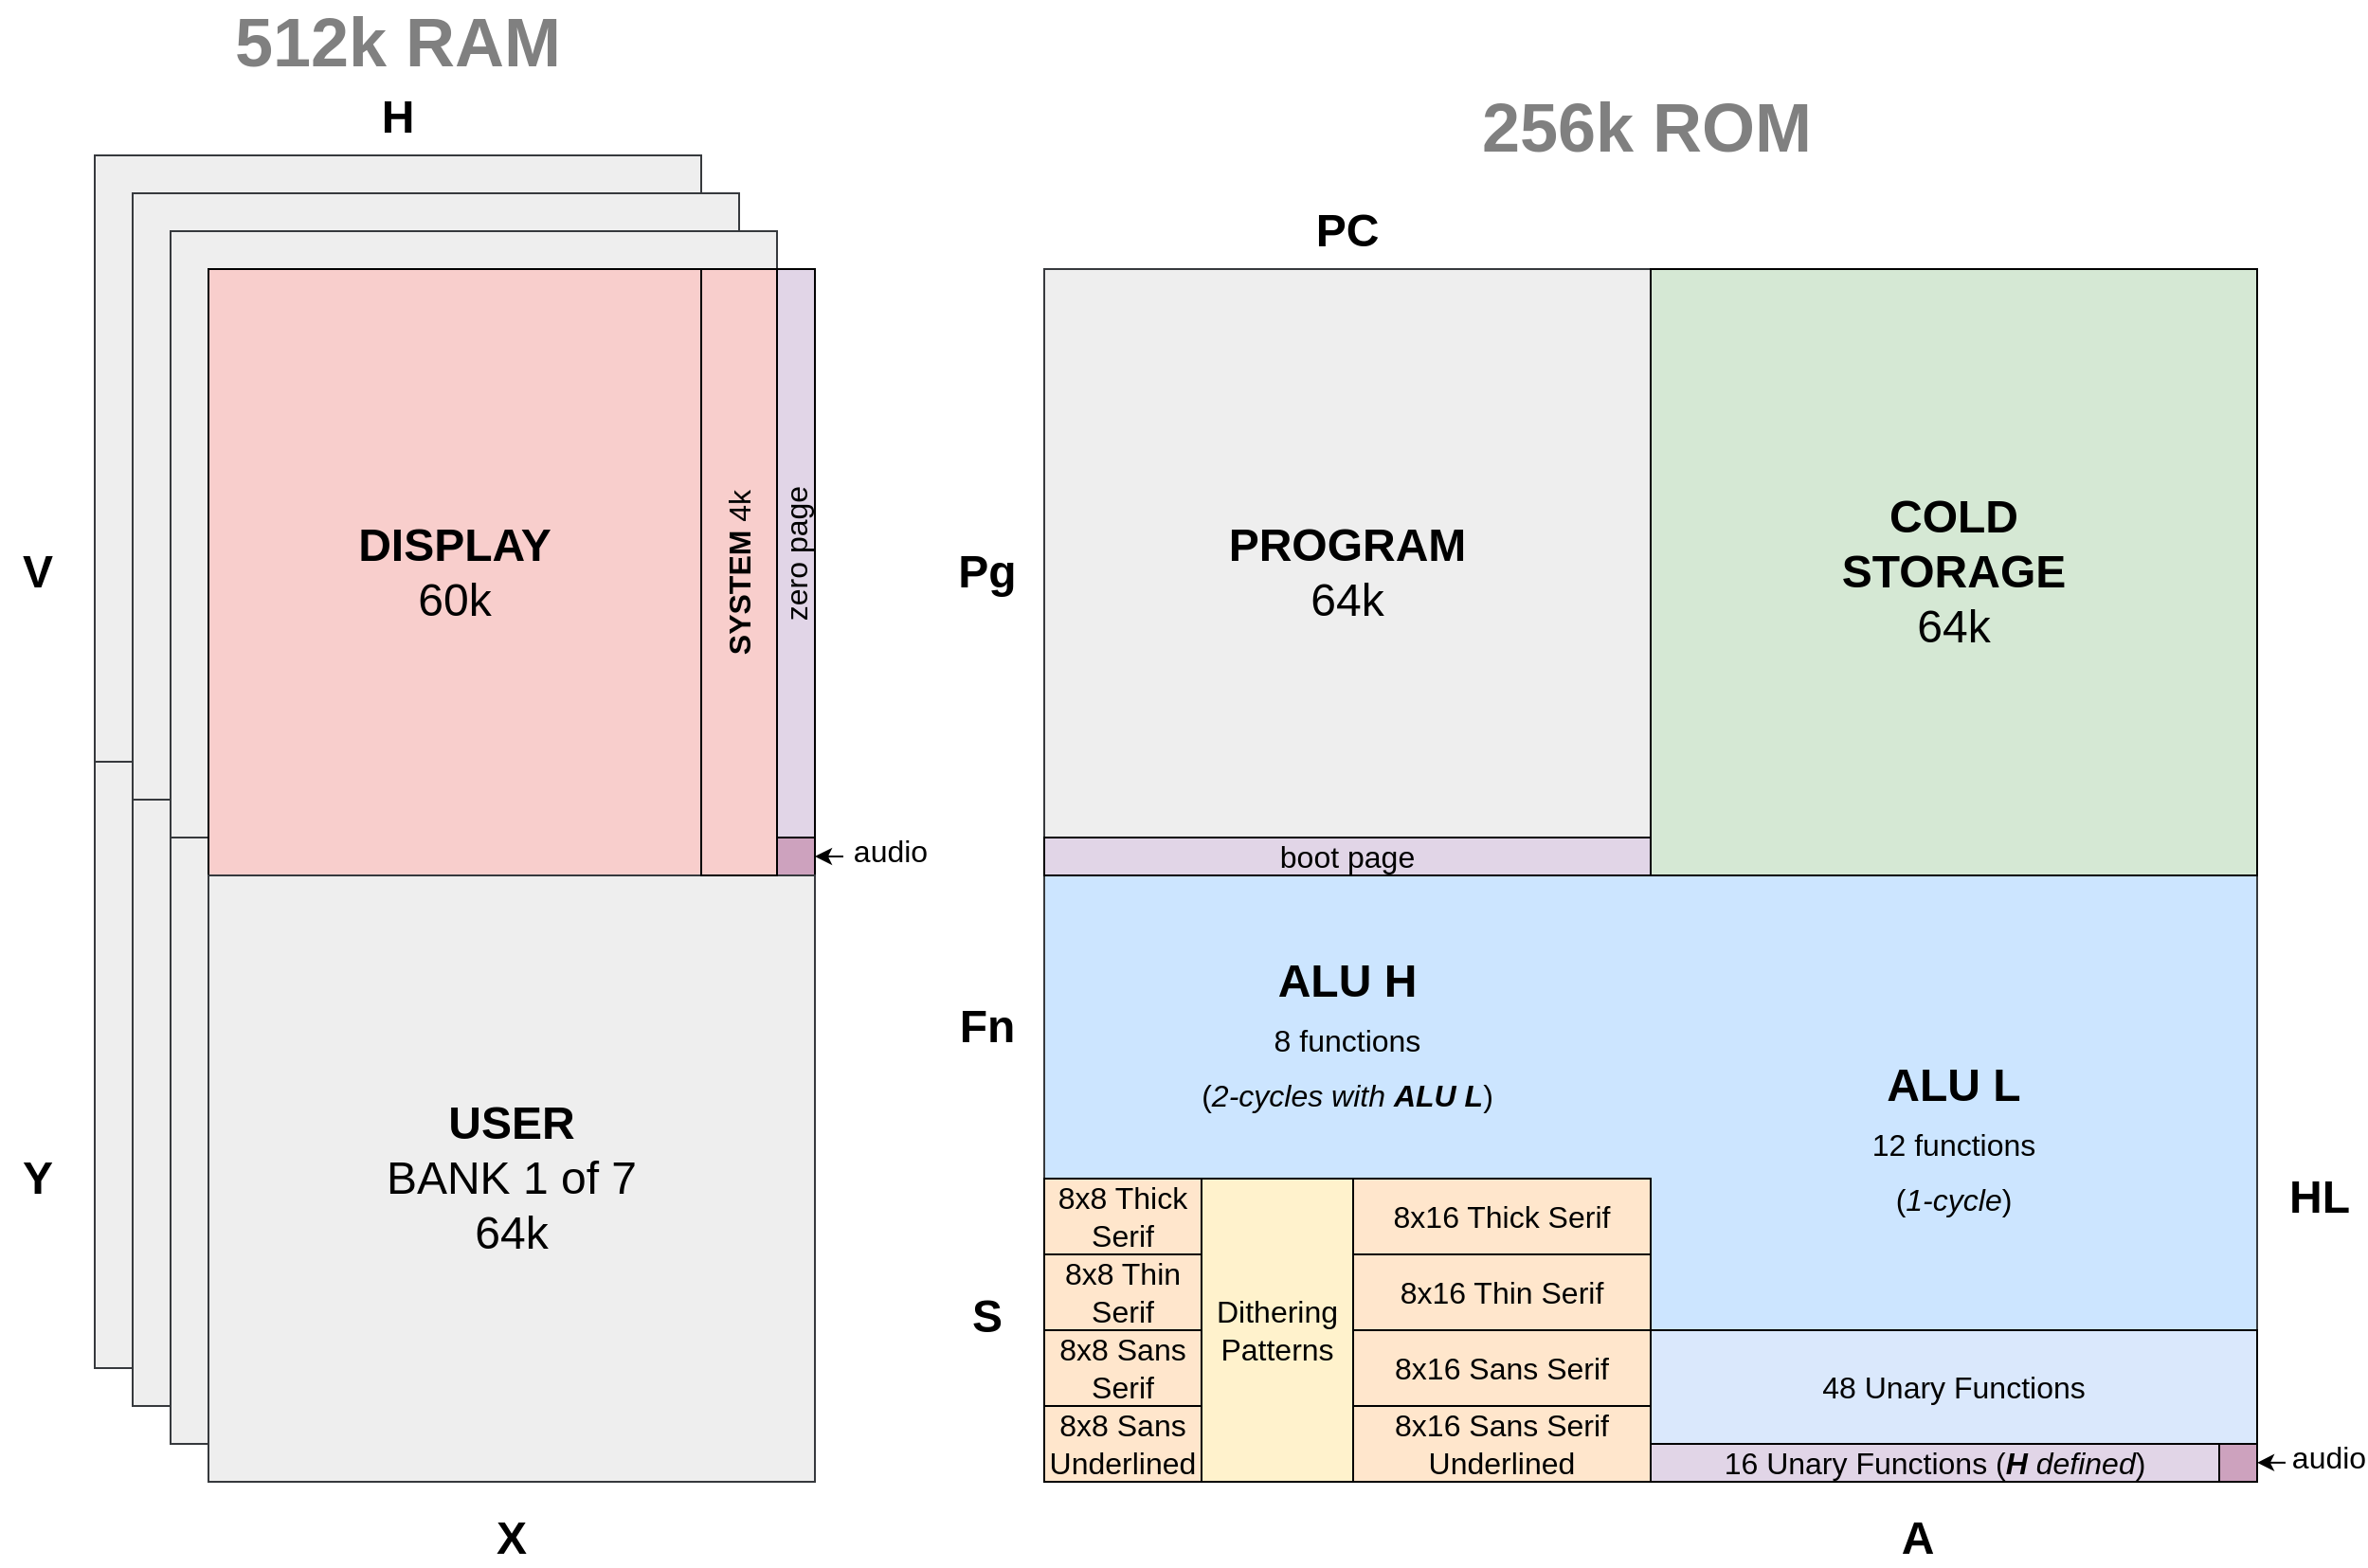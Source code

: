 <mxfile version="14.6.13" type="device"><diagram id="VIedpbyR7zGQ1zaFS0i5" name="Page-1"><mxGraphModel dx="4103" dy="4304" grid="1" gridSize="10" guides="1" tooltips="1" connect="1" arrows="1" fold="1" page="1" pageScale="1" pageWidth="1400" pageHeight="850" math="0" shadow="0"><root><mxCell id="0"/><mxCell id="1" parent="0"/><mxCell id="VYXDIYiKxMzEefEGKLJ7-20" value="&lt;font&gt;&lt;br&gt;&lt;/font&gt;" style="whiteSpace=wrap;html=1;aspect=fixed;fillColor=#eeeeee;strokeColor=#36393d;" parent="1" vertex="1"><mxGeometry x="-1272" y="-2140" width="320" height="320" as="geometry"/></mxCell><mxCell id="VYXDIYiKxMzEefEGKLJ7-15" value="&lt;font&gt;&lt;br&gt;&lt;/font&gt;" style="whiteSpace=wrap;html=1;aspect=fixed;fillColor=#eeeeee;strokeColor=#36393d;" parent="1" vertex="1"><mxGeometry x="-1252" y="-2120" width="320" height="320" as="geometry"/></mxCell><mxCell id="VYXDIYiKxMzEefEGKLJ7-11" value="&lt;font&gt;&lt;br&gt;&lt;/font&gt;" style="whiteSpace=wrap;html=1;aspect=fixed;fillColor=#eeeeee;strokeColor=#36393d;" parent="1" vertex="1"><mxGeometry x="-1272" y="-2460" width="320" height="320" as="geometry"/></mxCell><mxCell id="VYXDIYiKxMzEefEGKLJ7-9" value="&lt;font&gt;&lt;br&gt;&lt;/font&gt;" style="whiteSpace=wrap;html=1;aspect=fixed;fillColor=#eeeeee;strokeColor=#36393d;" parent="1" vertex="1"><mxGeometry x="-1252" y="-2440" width="320" height="320" as="geometry"/></mxCell><mxCell id="VYXDIYiKxMzEefEGKLJ7-8" value="&lt;font&gt;&lt;br&gt;&lt;/font&gt;" style="whiteSpace=wrap;html=1;aspect=fixed;fillColor=#eeeeee;strokeColor=#36393d;" parent="1" vertex="1"><mxGeometry x="-1232" y="-2100" width="320" height="320" as="geometry"/></mxCell><mxCell id="sN0K8A4xUpPMlCXt4NXS-1" value="&lt;font&gt;&lt;br&gt;&lt;/font&gt;" style="whiteSpace=wrap;html=1;aspect=fixed;fillColor=#eeeeee;strokeColor=#36393d;" parent="1" vertex="1"><mxGeometry x="-1232" y="-2420" width="320" height="320" as="geometry"/></mxCell><mxCell id="Mu-d78u3_aGkLVRxvrzU-21" value="" style="rounded=0;whiteSpace=wrap;html=1;fontSize=24;fillColor=#cce5ff;strokeColor=#36393d;" parent="1" vertex="1"><mxGeometry x="-771" y="-2080" width="640" height="320" as="geometry"/></mxCell><mxCell id="Mu-d78u3_aGkLVRxvrzU-3" value="&lt;font&gt;&lt;font style=&quot;font-size: 24px&quot;&gt;&lt;b&gt;PROGRAM&lt;/b&gt;&lt;br&gt;64k&lt;/font&gt;&lt;br&gt;&lt;/font&gt;" style="whiteSpace=wrap;html=1;aspect=fixed;fillColor=#eeeeee;strokeColor=#36393d;" parent="1" vertex="1"><mxGeometry x="-771" y="-2400" width="320" height="320" as="geometry"/></mxCell><mxCell id="Mu-d78u3_aGkLVRxvrzU-4" value="&lt;span style=&quot;font-size: 24px&quot;&gt;&lt;b&gt;COLD&lt;br&gt;STORAGE&lt;br&gt;&lt;/b&gt;64k&lt;/span&gt;" style="whiteSpace=wrap;html=1;aspect=fixed;fillColor=#d5e8d4;strokeColor=#000000;" parent="1" vertex="1"><mxGeometry x="-451" y="-2400" width="320" height="320" as="geometry"/></mxCell><mxCell id="Mu-d78u3_aGkLVRxvrzU-9" value="zero page" style="rounded=0;whiteSpace=wrap;html=1;fontSize=16;rotation=-90;fillColor=#e1d5e7;strokeColor=#000000;" parent="1" vertex="1"><mxGeometry x="-1052" y="-2260" width="300" height="20" as="geometry"/></mxCell><mxCell id="Mu-d78u3_aGkLVRxvrzU-10" value="&lt;font&gt;&lt;span style=&quot;font-size: 24px&quot;&gt;&lt;b&gt;DISPLAY&lt;/b&gt;&lt;br&gt;60k&lt;/span&gt;&lt;br&gt;&lt;/font&gt;" style="rounded=0;whiteSpace=wrap;html=1;fontSize=16;fillColor=#f8cecc;strokeColor=#000000;" parent="1" vertex="1"><mxGeometry x="-1212" y="-2400" width="260" height="320" as="geometry"/></mxCell><mxCell id="Mu-d78u3_aGkLVRxvrzU-12" value="" style="whiteSpace=wrap;html=1;aspect=fixed;fontSize=24;fillColor=#CDA2BE;strokeColor=#000000;" parent="1" vertex="1"><mxGeometry x="-912" y="-2100" width="20" height="20" as="geometry"/></mxCell><mxCell id="Mu-d78u3_aGkLVRxvrzU-14" value="X" style="text;html=1;strokeColor=none;fillColor=none;align=center;verticalAlign=middle;whiteSpace=wrap;rounded=0;fontSize=24;fontStyle=1" parent="1" vertex="1"><mxGeometry x="-1072" y="-1740" width="40" height="20" as="geometry"/></mxCell><mxCell id="Mu-d78u3_aGkLVRxvrzU-15" value="Pg" style="text;html=1;strokeColor=none;fillColor=none;align=center;verticalAlign=middle;whiteSpace=wrap;rounded=0;fontSize=24;fontStyle=1" parent="1" vertex="1"><mxGeometry x="-821" y="-2250" width="40" height="20" as="geometry"/></mxCell><mxCell id="Mu-d78u3_aGkLVRxvrzU-16" value="boot page" style="rounded=0;whiteSpace=wrap;html=1;fontSize=16;fillColor=#e1d5e7;strokeColor=#000000;" parent="1" vertex="1"><mxGeometry x="-771" y="-2100" width="320" height="20" as="geometry"/></mxCell><mxCell id="Mu-d78u3_aGkLVRxvrzU-19" value="8x8 Thick Serif" style="rounded=0;whiteSpace=wrap;html=1;fontSize=16;fillColor=#ffe6cc;strokeColor=#000000;" parent="1" vertex="1"><mxGeometry x="-771" y="-1920" width="83" height="40" as="geometry"/></mxCell><mxCell id="Mu-d78u3_aGkLVRxvrzU-22" value="PC" style="text;html=1;strokeColor=none;fillColor=none;align=center;verticalAlign=middle;whiteSpace=wrap;rounded=0;fontSize=24;fontStyle=1" parent="1" vertex="1"><mxGeometry x="-631" y="-2430" width="40" height="20" as="geometry"/></mxCell><mxCell id="Mu-d78u3_aGkLVRxvrzU-23" value="8x16 Thick Serif" style="rounded=0;whiteSpace=wrap;html=1;fontSize=16;fillColor=#ffe6cc;strokeColor=#000000;" parent="1" vertex="1"><mxGeometry x="-608" y="-1920" width="157" height="40" as="geometry"/></mxCell><mxCell id="Mu-d78u3_aGkLVRxvrzU-24" value="Dithering&lt;br&gt;Patterns" style="rounded=0;whiteSpace=wrap;html=1;fontSize=16;fillColor=#fff2cc;strokeColor=#000000;" parent="1" vertex="1"><mxGeometry x="-688" y="-1920" width="80" height="160" as="geometry"/></mxCell><mxCell id="Mu-d78u3_aGkLVRxvrzU-40" value="48 Unary Functions" style="rounded=0;whiteSpace=wrap;html=1;fontSize=16;fillColor=#dae8fc;strokeColor=#000000;" parent="1" vertex="1"><mxGeometry x="-451" y="-1840" width="320" height="60" as="geometry"/></mxCell><mxCell id="Mu-d78u3_aGkLVRxvrzU-42" value="" style="whiteSpace=wrap;html=1;aspect=fixed;fontSize=24;fillColor=#CDA2BE;" parent="1" vertex="1"><mxGeometry x="-151" y="-1780" width="20" height="20" as="geometry"/></mxCell><mxCell id="Mu-d78u3_aGkLVRxvrzU-43" value="ALU H&lt;br&gt;&lt;span style=&quot;font-size: 16px&quot;&gt;&lt;font style=&quot;font-size: 16px&quot;&gt;&lt;span style=&quot;font-weight: normal&quot;&gt;8 functions&lt;br&gt;&lt;/span&gt;&lt;span style=&quot;font-weight: normal&quot;&gt;(&lt;/span&gt;&lt;i&gt;&lt;span style=&quot;font-weight: normal&quot;&gt;2-cycles with &lt;/span&gt;ALU L&lt;/i&gt;&lt;span style=&quot;font-weight: normal&quot;&gt;)&lt;/span&gt;&lt;/font&gt;&lt;/span&gt;" style="text;html=1;strokeColor=none;fillColor=none;align=center;verticalAlign=middle;whiteSpace=wrap;rounded=0;fontSize=24;fontStyle=1" parent="1" vertex="1"><mxGeometry x="-751" y="-2005" width="280" height="20" as="geometry"/></mxCell><mxCell id="Mu-d78u3_aGkLVRxvrzU-48" value="16 Unary Functions (&lt;i&gt;&lt;b&gt;H&lt;/b&gt;&amp;nbsp;defined&lt;/i&gt;)" style="rounded=0;whiteSpace=wrap;html=1;fontSize=16;fillColor=#e1d5e7;strokeColor=#000000;" parent="1" vertex="1"><mxGeometry x="-451" y="-1780" width="300" height="20" as="geometry"/></mxCell><mxCell id="Mu-d78u3_aGkLVRxvrzU-65" value="&lt;font&gt;ALU L&lt;br&gt;&lt;/font&gt;&lt;font style=&quot;font-size: 16px ; font-weight: normal&quot;&gt;12 functions&lt;br&gt;(&lt;i&gt;1-cycle&lt;/i&gt;)&lt;/font&gt;" style="text;html=1;strokeColor=none;fillColor=none;align=center;verticalAlign=middle;whiteSpace=wrap;rounded=0;fontSize=24;fontStyle=1" parent="1" vertex="1"><mxGeometry x="-356" y="-1970" width="130" height="60" as="geometry"/></mxCell><mxCell id="Mu-d78u3_aGkLVRxvrzU-69" value="&lt;font&gt;&lt;span style=&quot;font-size: 24px&quot;&gt;&lt;b&gt;USER&lt;/b&gt;&lt;br&gt;BANK 1 of 7&lt;br&gt;64k&lt;/span&gt;&lt;br&gt;&lt;/font&gt;" style="whiteSpace=wrap;html=1;aspect=fixed;fillColor=#eeeeee;strokeColor=#36393d;" parent="1" vertex="1"><mxGeometry x="-1212" y="-2080" width="320" height="320" as="geometry"/></mxCell><mxCell id="Mu-d78u3_aGkLVRxvrzU-72" value="&lt;span style=&quot;font-weight: normal&quot;&gt;&lt;font style=&quot;font-size: 16px&quot;&gt;audio&lt;br&gt;&lt;/font&gt;&lt;/span&gt;" style="text;html=1;strokeColor=none;fillColor=none;align=center;verticalAlign=middle;whiteSpace=wrap;rounded=0;fontSize=24;fontStyle=1" parent="1" vertex="1"><mxGeometry x="-902" y="-2100" width="100" height="10" as="geometry"/></mxCell><mxCell id="Mu-d78u3_aGkLVRxvrzU-73" value="" style="endArrow=classic;html=1;fontSize=16;entryX=1;entryY=0.5;entryDx=0;entryDy=0;exitX=0.25;exitY=1;exitDx=0;exitDy=0;" parent="1" source="Mu-d78u3_aGkLVRxvrzU-72" target="Mu-d78u3_aGkLVRxvrzU-12" edge="1"><mxGeometry width="50" height="50" relative="1" as="geometry"><mxPoint x="-872" y="-2090" as="sourcePoint"/><mxPoint x="-1055" y="-2010" as="targetPoint"/></mxGeometry></mxCell><mxCell id="Mu-d78u3_aGkLVRxvrzU-82" value="A" style="text;html=1;strokeColor=none;fillColor=none;align=center;verticalAlign=middle;whiteSpace=wrap;rounded=0;fontSize=24;fontStyle=1" parent="1" vertex="1"><mxGeometry x="-330" y="-1740" width="40" height="20" as="geometry"/></mxCell><mxCell id="Mu-d78u3_aGkLVRxvrzU-87" value="Fn" style="text;html=1;strokeColor=none;fillColor=none;align=center;verticalAlign=middle;whiteSpace=wrap;rounded=0;fontSize=24;fontStyle=1" parent="1" vertex="1"><mxGeometry x="-821" y="-2010" width="40" height="20" as="geometry"/></mxCell><mxCell id="Mu-d78u3_aGkLVRxvrzU-88" value="&lt;sub&gt;&lt;font style=&quot;font-size: 24px&quot;&gt;S&lt;/font&gt;&lt;/sub&gt;" style="text;html=1;strokeColor=none;fillColor=none;align=center;verticalAlign=middle;whiteSpace=wrap;rounded=0;fontSize=24;fontStyle=1" parent="1" vertex="1"><mxGeometry x="-821" y="-1860" width="40" height="20" as="geometry"/></mxCell><mxCell id="sN0K8A4xUpPMlCXt4NXS-8" value="H" style="text;html=1;strokeColor=none;fillColor=none;align=center;verticalAlign=middle;whiteSpace=wrap;rounded=0;fontSize=24;fontStyle=1" parent="1" vertex="1"><mxGeometry x="-1132" y="-2490" width="40" height="20" as="geometry"/></mxCell><mxCell id="VYXDIYiKxMzEefEGKLJ7-1" value="&lt;font style=&quot;font-size: 36px&quot; color=&quot;#808080&quot;&gt;512k RAM&lt;/font&gt;" style="text;html=1;strokeColor=none;fillColor=none;align=center;verticalAlign=middle;whiteSpace=wrap;rounded=0;fontSize=24;fontStyle=1" parent="1" vertex="1"><mxGeometry x="-1212" y="-2530" width="200" height="20" as="geometry"/></mxCell><mxCell id="VYXDIYiKxMzEefEGKLJ7-2" value="&lt;font style=&quot;font-size: 36px&quot; color=&quot;#808080&quot;&gt;256k ROM&lt;/font&gt;" style="text;html=1;strokeColor=none;fillColor=none;align=center;verticalAlign=middle;whiteSpace=wrap;rounded=0;fontSize=24;fontStyle=1" parent="1" vertex="1"><mxGeometry x="-553" y="-2485" width="200" height="20" as="geometry"/></mxCell><mxCell id="VYXDIYiKxMzEefEGKLJ7-21" value="V" style="text;html=1;strokeColor=none;fillColor=none;align=center;verticalAlign=middle;whiteSpace=wrap;rounded=0;fontSize=24;fontStyle=1" parent="1" vertex="1"><mxGeometry x="-1322" y="-2250" width="40" height="20" as="geometry"/></mxCell><mxCell id="VYXDIYiKxMzEefEGKLJ7-22" value="Y" style="text;html=1;strokeColor=none;fillColor=none;align=center;verticalAlign=middle;whiteSpace=wrap;rounded=0;fontSize=24;fontStyle=1" parent="1" vertex="1"><mxGeometry x="-1322" y="-1930" width="40" height="20" as="geometry"/></mxCell><mxCell id="sDdZoe4_vHZ_NLJGMaV3-4" value="HL" style="text;html=1;strokeColor=none;fillColor=none;align=center;verticalAlign=middle;whiteSpace=wrap;rounded=0;fontSize=24;fontStyle=1" parent="1" vertex="1"><mxGeometry x="-118" y="-1920" width="40" height="20" as="geometry"/></mxCell><mxCell id="yAjnmZvWXMsNok_wkmrJ-1" value="" style="endArrow=classic;html=1;fontSize=16;entryX=1;entryY=0.5;entryDx=0;entryDy=0;exitX=0.25;exitY=1;exitDx=0;exitDy=0;" parent="1" edge="1"><mxGeometry width="50" height="50" relative="1" as="geometry"><mxPoint x="-116" y="-1770.08" as="sourcePoint"/><mxPoint x="-131" y="-1770.08" as="targetPoint"/></mxGeometry></mxCell><mxCell id="yAjnmZvWXMsNok_wkmrJ-2" value="&lt;span style=&quot;font-weight: normal&quot;&gt;&lt;font style=&quot;font-size: 16px&quot;&gt;audio&lt;br&gt;&lt;/font&gt;&lt;/span&gt;" style="text;html=1;strokeColor=none;fillColor=none;align=center;verticalAlign=middle;whiteSpace=wrap;rounded=0;fontSize=24;fontStyle=1" parent="1" vertex="1"><mxGeometry x="-108" y="-1780" width="30" height="10" as="geometry"/></mxCell><mxCell id="LGMxpH5nla60agKTKS8x-4" value="&lt;b&gt;SYSTEM&lt;/b&gt; 4k" style="rounded=0;whiteSpace=wrap;html=1;fontSize=16;rotation=-90;fillColor=#f8cecc;strokeColor=#000000;" parent="1" vertex="1"><mxGeometry x="-1092" y="-2260" width="320" height="40" as="geometry"/></mxCell><mxCell id="xM9OoYvxs6XhfZD0mWzD-1" value="8x8 Thin Serif" style="rounded=0;whiteSpace=wrap;html=1;fontSize=16;fillColor=#ffe6cc;strokeColor=#000000;" parent="1" vertex="1"><mxGeometry x="-771" y="-1880" width="83" height="40" as="geometry"/></mxCell><mxCell id="xM9OoYvxs6XhfZD0mWzD-2" value="8x16 Thin Serif" style="rounded=0;whiteSpace=wrap;html=1;fontSize=16;fillColor=#ffe6cc;strokeColor=#000000;" parent="1" vertex="1"><mxGeometry x="-608" y="-1880" width="157" height="40" as="geometry"/></mxCell><mxCell id="xM9OoYvxs6XhfZD0mWzD-3" value="8x8 Sans Serif" style="rounded=0;whiteSpace=wrap;html=1;fontSize=16;fillColor=#ffe6cc;strokeColor=#000000;" parent="1" vertex="1"><mxGeometry x="-771" y="-1840" width="83" height="40" as="geometry"/></mxCell><mxCell id="xM9OoYvxs6XhfZD0mWzD-4" value="8x16 Sans Serif" style="rounded=0;whiteSpace=wrap;html=1;fontSize=16;fillColor=#ffe6cc;strokeColor=#000000;" parent="1" vertex="1"><mxGeometry x="-608" y="-1840" width="157" height="40" as="geometry"/></mxCell><mxCell id="xM9OoYvxs6XhfZD0mWzD-6" value="8x8 Sans Underlined" style="rounded=0;whiteSpace=wrap;html=1;fontSize=16;fillColor=#ffe6cc;strokeColor=#000000;" parent="1" vertex="1"><mxGeometry x="-771" y="-1800" width="83" height="40" as="geometry"/></mxCell><mxCell id="xM9OoYvxs6XhfZD0mWzD-7" value="8x16 Sans Serif Underlined" style="rounded=0;whiteSpace=wrap;html=1;fontSize=16;fillColor=#ffe6cc;strokeColor=#000000;" parent="1" vertex="1"><mxGeometry x="-608" y="-1800" width="157" height="40" as="geometry"/></mxCell></root></mxGraphModel></diagram></mxfile>